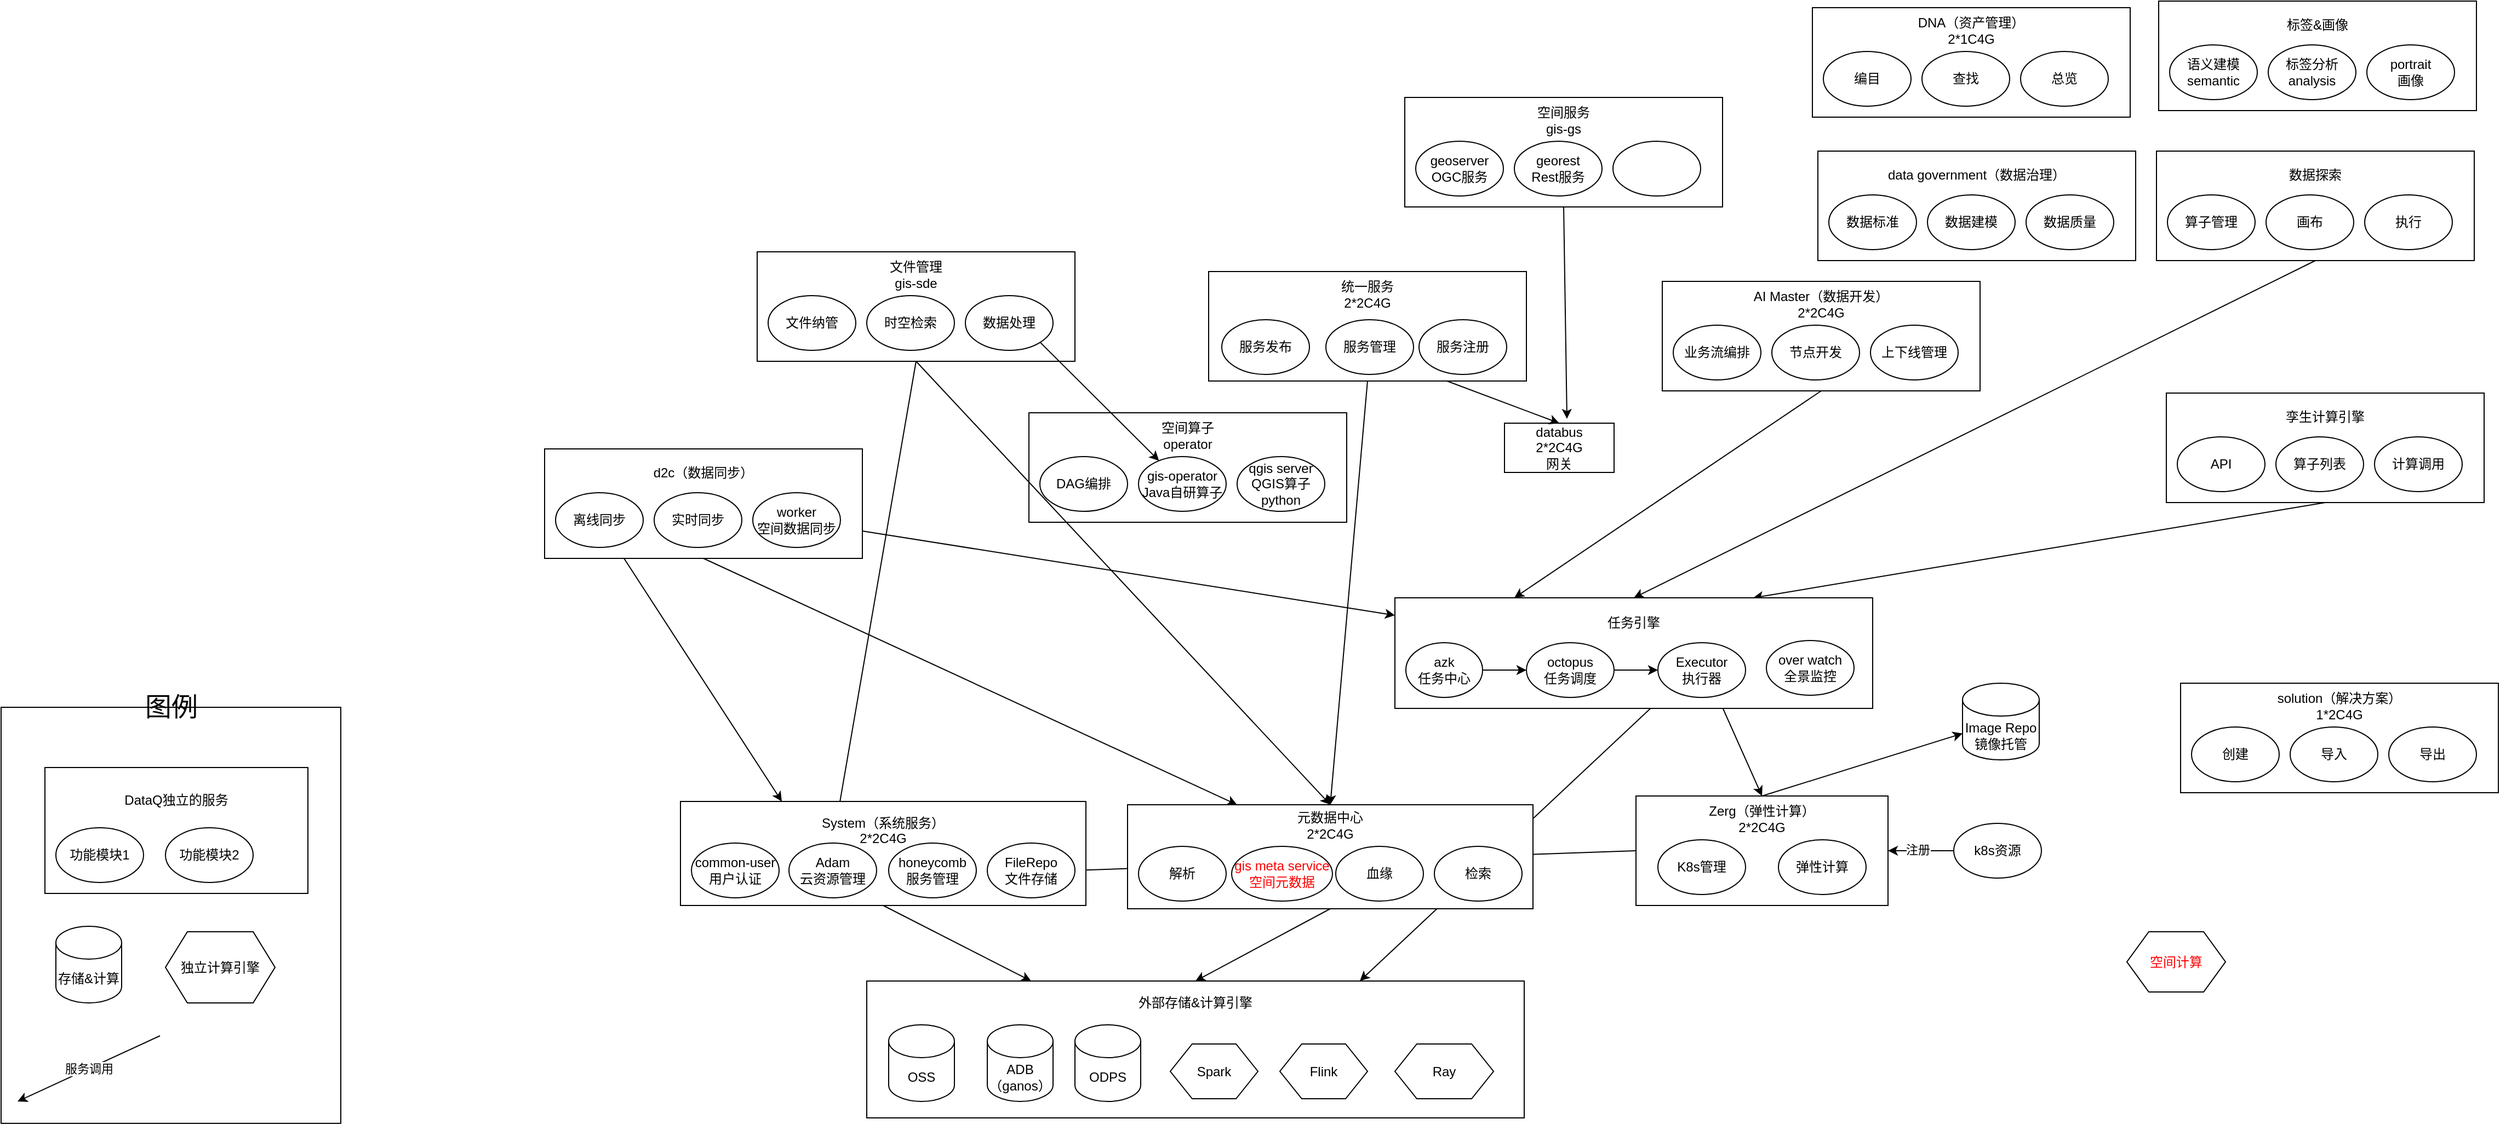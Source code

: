 <mxfile version="22.1.12" type="github" pages="2">
  <diagram name="第 1 页" id="tA_Z20mRWg17EDwagnfU">
    <mxGraphModel dx="1719" dy="641" grid="1" gridSize="10" guides="1" tooltips="1" connect="1" arrows="1" fold="1" page="1" pageScale="1" pageWidth="827" pageHeight="1169" math="0" shadow="0">
      <root>
        <mxCell id="0" />
        <mxCell id="1" parent="0" />
        <mxCell id="X13uOmEC8QsRQCHUjtYH-1" value="" style="group" vertex="1" connectable="0" parent="1">
          <mxGeometry x="298" y="396" width="290" height="100" as="geometry" />
        </mxCell>
        <mxCell id="X13uOmEC8QsRQCHUjtYH-2" value="空间算子&lt;br&gt;operator&lt;br&gt;&lt;br&gt;&lt;br&gt;&lt;br&gt;&lt;br&gt;" style="rounded=0;whiteSpace=wrap;html=1;shadow=0;" vertex="1" parent="X13uOmEC8QsRQCHUjtYH-1">
          <mxGeometry width="290" height="100" as="geometry" />
        </mxCell>
        <mxCell id="X13uOmEC8QsRQCHUjtYH-3" value="DAG编排" style="ellipse;whiteSpace=wrap;html=1;" vertex="1" parent="X13uOmEC8QsRQCHUjtYH-1">
          <mxGeometry x="10" y="40" width="80" height="50" as="geometry" />
        </mxCell>
        <mxCell id="X13uOmEC8QsRQCHUjtYH-4" value="gis-operator&lt;br&gt;Java自研算子" style="ellipse;whiteSpace=wrap;html=1;" vertex="1" parent="X13uOmEC8QsRQCHUjtYH-1">
          <mxGeometry x="100" y="40" width="80" height="50" as="geometry" />
        </mxCell>
        <mxCell id="X13uOmEC8QsRQCHUjtYH-5" value="qgis server&lt;br&gt;QGIS算子&lt;br&gt;python" style="ellipse;whiteSpace=wrap;html=1;" vertex="1" parent="X13uOmEC8QsRQCHUjtYH-1">
          <mxGeometry x="190" y="40" width="80" height="50" as="geometry" />
        </mxCell>
        <mxCell id="X13uOmEC8QsRQCHUjtYH-6" value="" style="endArrow=classic;html=1;exitX=0;exitY=0.5;exitDx=0;exitDy=0;entryX=1;entryY=0.5;entryDx=0;entryDy=0;" edge="1" parent="1" source="X13uOmEC8QsRQCHUjtYH-95" target="X13uOmEC8QsRQCHUjtYH-111">
          <mxGeometry width="50" height="50" relative="1" as="geometry">
            <mxPoint x="1064" y="708" as="sourcePoint" />
            <mxPoint x="1020" y="776" as="targetPoint" />
          </mxGeometry>
        </mxCell>
        <mxCell id="X13uOmEC8QsRQCHUjtYH-7" value="外部存储&amp;amp;计算引擎&lt;br&gt;&lt;br&gt;&lt;br&gt;&lt;br&gt;&lt;br&gt;&lt;br&gt;&lt;br&gt;" style="rounded=0;whiteSpace=wrap;html=1;shadow=0;" vertex="1" parent="1">
          <mxGeometry x="150" y="915" width="600" height="125" as="geometry" />
        </mxCell>
        <mxCell id="X13uOmEC8QsRQCHUjtYH-8" value="Spark" style="shape=hexagon;perimeter=hexagonPerimeter2;whiteSpace=wrap;html=1;fixedSize=1;" vertex="1" parent="1">
          <mxGeometry x="427" y="972.5" width="80" height="50" as="geometry" />
        </mxCell>
        <mxCell id="X13uOmEC8QsRQCHUjtYH-9" value="Flink" style="shape=hexagon;perimeter=hexagonPerimeter2;whiteSpace=wrap;html=1;fixedSize=1;" vertex="1" parent="1">
          <mxGeometry x="527" y="972.5" width="80" height="50" as="geometry" />
        </mxCell>
        <mxCell id="X13uOmEC8QsRQCHUjtYH-10" value="Ray" style="shape=hexagon;perimeter=hexagonPerimeter2;whiteSpace=wrap;html=1;fixedSize=1;" vertex="1" parent="1">
          <mxGeometry x="632" y="972.5" width="90" height="50" as="geometry" />
        </mxCell>
        <mxCell id="X13uOmEC8QsRQCHUjtYH-11" value="&lt;font color=&quot;#ff0000&quot;&gt;空间计算&lt;/font&gt;" style="shape=hexagon;perimeter=hexagonPerimeter2;whiteSpace=wrap;html=1;fixedSize=1;color=0xff0000;" vertex="1" parent="1">
          <mxGeometry x="1300" y="870" width="90" height="55" as="geometry" />
        </mxCell>
        <mxCell id="X13uOmEC8QsRQCHUjtYH-12" value="" style="endArrow=classic;html=1;exitX=0.5;exitY=1;exitDx=0;exitDy=0;entryX=0.25;entryY=0;entryDx=0;entryDy=0;" edge="1" parent="1" source="X13uOmEC8QsRQCHUjtYH-108" target="X13uOmEC8QsRQCHUjtYH-7">
          <mxGeometry width="50" height="50" relative="1" as="geometry">
            <mxPoint x="-80" y="790" as="sourcePoint" />
            <mxPoint x="130" y="830" as="targetPoint" />
          </mxGeometry>
        </mxCell>
        <mxCell id="X13uOmEC8QsRQCHUjtYH-13" value="" style="endArrow=classic;html=1;exitX=0;exitY=1;exitDx=0;exitDy=0;entryX=0.75;entryY=0;entryDx=0;entryDy=0;" edge="1" parent="1" source="X13uOmEC8QsRQCHUjtYH-115" target="X13uOmEC8QsRQCHUjtYH-7">
          <mxGeometry width="50" height="50" relative="1" as="geometry">
            <mxPoint x="300" y="723" as="sourcePoint" />
            <mxPoint x="478.24" y="885" as="targetPoint" />
          </mxGeometry>
        </mxCell>
        <mxCell id="X13uOmEC8QsRQCHUjtYH-14" value="" style="endArrow=classic;html=1;exitX=0.5;exitY=1;exitDx=0;exitDy=0;entryX=0.5;entryY=0;entryDx=0;entryDy=0;" edge="1" parent="1" source="X13uOmEC8QsRQCHUjtYH-28" target="X13uOmEC8QsRQCHUjtYH-7">
          <mxGeometry width="50" height="50" relative="1" as="geometry">
            <mxPoint x="971.716" y="792.678" as="sourcePoint" />
            <mxPoint x="370" y="925" as="targetPoint" />
          </mxGeometry>
        </mxCell>
        <mxCell id="X13uOmEC8QsRQCHUjtYH-15" value="" style="group" vertex="1" connectable="0" parent="1">
          <mxGeometry x="50" y="249" width="290" height="100" as="geometry" />
        </mxCell>
        <mxCell id="X13uOmEC8QsRQCHUjtYH-16" value="文件管理&lt;br&gt;gis-sde&lt;br&gt;&lt;br&gt;&lt;br&gt;&lt;br&gt;&lt;br&gt;" style="rounded=0;whiteSpace=wrap;html=1;shadow=0;" vertex="1" parent="X13uOmEC8QsRQCHUjtYH-15">
          <mxGeometry width="290" height="100" as="geometry" />
        </mxCell>
        <mxCell id="X13uOmEC8QsRQCHUjtYH-17" value="文件纳管" style="ellipse;whiteSpace=wrap;html=1;" vertex="1" parent="X13uOmEC8QsRQCHUjtYH-15">
          <mxGeometry x="10" y="40" width="80" height="50" as="geometry" />
        </mxCell>
        <mxCell id="X13uOmEC8QsRQCHUjtYH-18" value="时空检索" style="ellipse;whiteSpace=wrap;html=1;" vertex="1" parent="X13uOmEC8QsRQCHUjtYH-15">
          <mxGeometry x="100" y="40" width="80" height="50" as="geometry" />
        </mxCell>
        <mxCell id="X13uOmEC8QsRQCHUjtYH-19" value="数据处理" style="ellipse;whiteSpace=wrap;html=1;" vertex="1" parent="X13uOmEC8QsRQCHUjtYH-15">
          <mxGeometry x="190" y="40" width="80" height="50" as="geometry" />
        </mxCell>
        <mxCell id="X13uOmEC8QsRQCHUjtYH-20" value="" style="endArrow=classic;html=1;exitX=0.5;exitY=1;exitDx=0;exitDy=0;entryX=0.5;entryY=0;entryDx=0;entryDy=0;" edge="1" parent="1" source="X13uOmEC8QsRQCHUjtYH-16" target="X13uOmEC8QsRQCHUjtYH-28">
          <mxGeometry width="50" height="50" relative="1" as="geometry">
            <mxPoint x="300" y="505" as="sourcePoint" />
            <mxPoint x="470" y="645" as="targetPoint" />
          </mxGeometry>
        </mxCell>
        <mxCell id="X13uOmEC8QsRQCHUjtYH-21" value="" style="endArrow=classic;html=1;exitX=0.5;exitY=1;exitDx=0;exitDy=0;entryX=0.5;entryY=0;entryDx=0;entryDy=0;" edge="1" parent="1" source="X13uOmEC8QsRQCHUjtYH-16" target="X13uOmEC8QsRQCHUjtYH-112">
          <mxGeometry width="50" height="50" relative="1" as="geometry">
            <mxPoint x="215" y="507.5" as="sourcePoint" />
            <mxPoint x="60" y="704" as="targetPoint" />
          </mxGeometry>
        </mxCell>
        <mxCell id="X13uOmEC8QsRQCHUjtYH-22" value="" style="group" vertex="1" connectable="0" parent="1">
          <mxGeometry x="641" y="108" width="290" height="100" as="geometry" />
        </mxCell>
        <mxCell id="X13uOmEC8QsRQCHUjtYH-23" value="空间服务&lt;br&gt;gis-gs&lt;br&gt;&lt;br&gt;&lt;br&gt;&lt;br&gt;&lt;br&gt;" style="rounded=0;whiteSpace=wrap;html=1;shadow=0;" vertex="1" parent="X13uOmEC8QsRQCHUjtYH-22">
          <mxGeometry width="290" height="100" as="geometry" />
        </mxCell>
        <mxCell id="X13uOmEC8QsRQCHUjtYH-24" value="geoserver&lt;br&gt;OGC服务" style="ellipse;whiteSpace=wrap;html=1;" vertex="1" parent="X13uOmEC8QsRQCHUjtYH-22">
          <mxGeometry x="10" y="40" width="80" height="50" as="geometry" />
        </mxCell>
        <mxCell id="X13uOmEC8QsRQCHUjtYH-25" value="georest&lt;br&gt;Rest服务" style="ellipse;whiteSpace=wrap;html=1;" vertex="1" parent="X13uOmEC8QsRQCHUjtYH-22">
          <mxGeometry x="100" y="40" width="80" height="50" as="geometry" />
        </mxCell>
        <mxCell id="X13uOmEC8QsRQCHUjtYH-26" value="" style="ellipse;whiteSpace=wrap;html=1;" vertex="1" parent="X13uOmEC8QsRQCHUjtYH-22">
          <mxGeometry x="190" y="40" width="80" height="50" as="geometry" />
        </mxCell>
        <mxCell id="X13uOmEC8QsRQCHUjtYH-27" value="" style="group" vertex="1" connectable="0" parent="1">
          <mxGeometry x="388" y="754" width="370" height="95" as="geometry" />
        </mxCell>
        <mxCell id="X13uOmEC8QsRQCHUjtYH-28" value="元数据中心&lt;br&gt;2*2C4G&lt;br&gt;&lt;br&gt;&lt;br&gt;&lt;br&gt;&lt;br&gt;" style="rounded=0;whiteSpace=wrap;html=1;shadow=0;" vertex="1" parent="X13uOmEC8QsRQCHUjtYH-27">
          <mxGeometry width="370" height="95" as="geometry" />
        </mxCell>
        <mxCell id="X13uOmEC8QsRQCHUjtYH-29" value="解析" style="ellipse;whiteSpace=wrap;html=1;" vertex="1" parent="X13uOmEC8QsRQCHUjtYH-27">
          <mxGeometry x="10" y="38" width="80" height="50" as="geometry" />
        </mxCell>
        <mxCell id="X13uOmEC8QsRQCHUjtYH-30" value="血缘" style="ellipse;whiteSpace=wrap;html=1;" vertex="1" parent="X13uOmEC8QsRQCHUjtYH-27">
          <mxGeometry x="190" y="38" width="80" height="50" as="geometry" />
        </mxCell>
        <mxCell id="X13uOmEC8QsRQCHUjtYH-31" value="检索" style="ellipse;whiteSpace=wrap;html=1;" vertex="1" parent="X13uOmEC8QsRQCHUjtYH-27">
          <mxGeometry x="280" y="38" width="80" height="50" as="geometry" />
        </mxCell>
        <mxCell id="X13uOmEC8QsRQCHUjtYH-32" value="&lt;font color=&quot;#ff0000&quot;&gt;gis meta service&lt;br&gt;空间元数据&lt;/font&gt;" style="ellipse;whiteSpace=wrap;html=1;" vertex="1" parent="X13uOmEC8QsRQCHUjtYH-27">
          <mxGeometry x="95" y="38" width="92" height="50" as="geometry" />
        </mxCell>
        <mxCell id="X13uOmEC8QsRQCHUjtYH-33" value="" style="endArrow=classic;html=1;exitX=1;exitY=1;exitDx=0;exitDy=0;" edge="1" parent="1" source="X13uOmEC8QsRQCHUjtYH-19" target="X13uOmEC8QsRQCHUjtYH-4">
          <mxGeometry width="50" height="50" relative="1" as="geometry">
            <mxPoint x="235" y="470" as="sourcePoint" />
            <mxPoint x="505" y="680" as="targetPoint" />
          </mxGeometry>
        </mxCell>
        <mxCell id="X13uOmEC8QsRQCHUjtYH-34" value="" style="endArrow=classic;html=1;exitX=0.5;exitY=1;exitDx=0;exitDy=0;entryX=0.57;entryY=-0.089;entryDx=0;entryDy=0;entryPerimeter=0;" edge="1" parent="1" source="X13uOmEC8QsRQCHUjtYH-23" target="X13uOmEC8QsRQCHUjtYH-105">
          <mxGeometry width="50" height="50" relative="1" as="geometry">
            <mxPoint x="899.904" y="453.998" as="sourcePoint" />
            <mxPoint x="783" y="411" as="targetPoint" />
          </mxGeometry>
        </mxCell>
        <mxCell id="X13uOmEC8QsRQCHUjtYH-35" value="" style="group" vertex="1" connectable="0" parent="1">
          <mxGeometry x="1336" y="378" width="290" height="100" as="geometry" />
        </mxCell>
        <mxCell id="X13uOmEC8QsRQCHUjtYH-36" value="孪生计算引擎&lt;br&gt;&lt;br&gt;&lt;br&gt;&lt;br&gt;&lt;br&gt;" style="rounded=0;whiteSpace=wrap;html=1;shadow=0;" vertex="1" parent="X13uOmEC8QsRQCHUjtYH-35">
          <mxGeometry width="290" height="100" as="geometry" />
        </mxCell>
        <mxCell id="X13uOmEC8QsRQCHUjtYH-37" value="API" style="ellipse;whiteSpace=wrap;html=1;" vertex="1" parent="X13uOmEC8QsRQCHUjtYH-35">
          <mxGeometry x="10" y="40" width="80" height="50" as="geometry" />
        </mxCell>
        <mxCell id="X13uOmEC8QsRQCHUjtYH-38" value="算子列表" style="ellipse;whiteSpace=wrap;html=1;" vertex="1" parent="X13uOmEC8QsRQCHUjtYH-35">
          <mxGeometry x="100" y="40" width="80" height="50" as="geometry" />
        </mxCell>
        <mxCell id="X13uOmEC8QsRQCHUjtYH-39" value="计算调用" style="ellipse;whiteSpace=wrap;html=1;" vertex="1" parent="X13uOmEC8QsRQCHUjtYH-35">
          <mxGeometry x="190" y="40" width="80" height="50" as="geometry" />
        </mxCell>
        <mxCell id="X13uOmEC8QsRQCHUjtYH-40" value="" style="endArrow=classic;html=1;exitX=0.5;exitY=1;exitDx=0;exitDy=0;entryX=0.75;entryY=0;entryDx=0;entryDy=0;" edge="1" parent="1" source="X13uOmEC8QsRQCHUjtYH-36" target="X13uOmEC8QsRQCHUjtYH-114">
          <mxGeometry width="50" height="50" relative="1" as="geometry">
            <mxPoint x="960" y="712.5" as="sourcePoint" />
            <mxPoint x="762.4" y="934.967" as="targetPoint" />
          </mxGeometry>
        </mxCell>
        <mxCell id="X13uOmEC8QsRQCHUjtYH-41" value="" style="endArrow=classic;html=1;exitX=0.5;exitY=1;exitDx=0;exitDy=0;entryX=0.5;entryY=0;entryDx=0;entryDy=0;" edge="1" parent="1" source="X13uOmEC8QsRQCHUjtYH-122" target="X13uOmEC8QsRQCHUjtYH-28">
          <mxGeometry width="50" height="50" relative="1" as="geometry">
            <mxPoint x="960" y="712.5" as="sourcePoint" />
            <mxPoint x="762.4" y="934.967" as="targetPoint" />
          </mxGeometry>
        </mxCell>
        <mxCell id="X13uOmEC8QsRQCHUjtYH-42" value="" style="group" vertex="1" connectable="0" parent="1">
          <mxGeometry x="1327" y="157" width="290" height="100" as="geometry" />
        </mxCell>
        <mxCell id="X13uOmEC8QsRQCHUjtYH-43" value="数据探索&lt;br&gt;&lt;br&gt;&lt;br&gt;&lt;br&gt;&lt;br&gt;" style="rounded=0;whiteSpace=wrap;html=1;shadow=0;" vertex="1" parent="X13uOmEC8QsRQCHUjtYH-42">
          <mxGeometry width="290" height="100" as="geometry" />
        </mxCell>
        <mxCell id="X13uOmEC8QsRQCHUjtYH-44" value="算子管理" style="ellipse;whiteSpace=wrap;html=1;" vertex="1" parent="X13uOmEC8QsRQCHUjtYH-42">
          <mxGeometry x="10" y="40" width="80" height="50" as="geometry" />
        </mxCell>
        <mxCell id="X13uOmEC8QsRQCHUjtYH-45" value="画布" style="ellipse;whiteSpace=wrap;html=1;" vertex="1" parent="X13uOmEC8QsRQCHUjtYH-42">
          <mxGeometry x="100" y="40" width="80" height="50" as="geometry" />
        </mxCell>
        <mxCell id="X13uOmEC8QsRQCHUjtYH-46" value="执行" style="ellipse;whiteSpace=wrap;html=1;" vertex="1" parent="X13uOmEC8QsRQCHUjtYH-42">
          <mxGeometry x="190" y="40" width="80" height="50" as="geometry" />
        </mxCell>
        <mxCell id="X13uOmEC8QsRQCHUjtYH-47" value="" style="endArrow=classic;html=1;entryX=0.5;entryY=0;entryDx=0;entryDy=0;exitX=0.5;exitY=1;exitDx=0;exitDy=0;" edge="1" parent="1" source="X13uOmEC8QsRQCHUjtYH-43" target="X13uOmEC8QsRQCHUjtYH-114">
          <mxGeometry width="50" height="50" relative="1" as="geometry">
            <mxPoint x="665" y="350" as="sourcePoint" />
            <mxPoint x="870.098" y="522.01" as="targetPoint" />
          </mxGeometry>
        </mxCell>
        <mxCell id="X13uOmEC8QsRQCHUjtYH-48" value="" style="group" vertex="1" connectable="0" parent="1">
          <mxGeometry x="-144" y="429" width="290" height="100" as="geometry" />
        </mxCell>
        <mxCell id="X13uOmEC8QsRQCHUjtYH-49" value="d2c（数据同步）&lt;br&gt;&lt;br&gt;&lt;br&gt;&lt;br&gt;&lt;br&gt;" style="rounded=0;whiteSpace=wrap;html=1;shadow=0;" vertex="1" parent="X13uOmEC8QsRQCHUjtYH-48">
          <mxGeometry width="290" height="100" as="geometry" />
        </mxCell>
        <mxCell id="X13uOmEC8QsRQCHUjtYH-50" value="离线同步" style="ellipse;whiteSpace=wrap;html=1;" vertex="1" parent="X13uOmEC8QsRQCHUjtYH-48">
          <mxGeometry x="10" y="40" width="80" height="50" as="geometry" />
        </mxCell>
        <mxCell id="X13uOmEC8QsRQCHUjtYH-51" value="实时同步" style="ellipse;whiteSpace=wrap;html=1;" vertex="1" parent="X13uOmEC8QsRQCHUjtYH-48">
          <mxGeometry x="100" y="40" width="80" height="50" as="geometry" />
        </mxCell>
        <mxCell id="X13uOmEC8QsRQCHUjtYH-52" value="worker&lt;br&gt;空间数据同步" style="ellipse;whiteSpace=wrap;html=1;" vertex="1" parent="X13uOmEC8QsRQCHUjtYH-48">
          <mxGeometry x="190" y="40" width="80" height="50" as="geometry" />
        </mxCell>
        <mxCell id="X13uOmEC8QsRQCHUjtYH-53" value="" style="endArrow=classic;html=1;exitX=0.5;exitY=1;exitDx=0;exitDy=0;entryX=0.27;entryY=0;entryDx=0;entryDy=0;entryPerimeter=0;" edge="1" parent="1" source="X13uOmEC8QsRQCHUjtYH-49" target="X13uOmEC8QsRQCHUjtYH-28">
          <mxGeometry width="50" height="50" relative="1" as="geometry">
            <mxPoint x="235" y="470" as="sourcePoint" />
            <mxPoint x="505" y="680" as="targetPoint" />
          </mxGeometry>
        </mxCell>
        <mxCell id="X13uOmEC8QsRQCHUjtYH-54" value="" style="endArrow=classic;html=1;exitX=1;exitY=0.75;exitDx=0;exitDy=0;" edge="1" parent="1" source="X13uOmEC8QsRQCHUjtYH-49" target="X13uOmEC8QsRQCHUjtYH-114">
          <mxGeometry width="50" height="50" relative="1" as="geometry">
            <mxPoint x="235" y="470" as="sourcePoint" />
            <mxPoint x="505" y="680" as="targetPoint" />
          </mxGeometry>
        </mxCell>
        <mxCell id="X13uOmEC8QsRQCHUjtYH-55" value="" style="endArrow=classic;html=1;exitX=0.25;exitY=1;exitDx=0;exitDy=0;entryX=0.25;entryY=0;entryDx=0;entryDy=0;" edge="1" parent="1" source="X13uOmEC8QsRQCHUjtYH-49" target="X13uOmEC8QsRQCHUjtYH-108">
          <mxGeometry width="50" height="50" relative="1" as="geometry">
            <mxPoint x="-5" y="595" as="sourcePoint" />
            <mxPoint x="-35" y="704" as="targetPoint" />
          </mxGeometry>
        </mxCell>
        <mxCell id="X13uOmEC8QsRQCHUjtYH-56" value="ADB（ganos）" style="shape=cylinder3;whiteSpace=wrap;html=1;boundedLbl=1;backgroundOutline=1;size=15;" vertex="1" parent="1">
          <mxGeometry x="260" y="955" width="60" height="70" as="geometry" />
        </mxCell>
        <mxCell id="X13uOmEC8QsRQCHUjtYH-57" value="ODPS" style="shape=cylinder3;whiteSpace=wrap;html=1;boundedLbl=1;backgroundOutline=1;size=15;" vertex="1" parent="1">
          <mxGeometry x="340" y="955" width="60" height="70" as="geometry" />
        </mxCell>
        <mxCell id="X13uOmEC8QsRQCHUjtYH-58" value="OSS" style="shape=cylinder3;whiteSpace=wrap;html=1;boundedLbl=1;backgroundOutline=1;size=15;" vertex="1" parent="1">
          <mxGeometry x="170" y="955" width="60" height="70" as="geometry" />
        </mxCell>
        <mxCell id="X13uOmEC8QsRQCHUjtYH-59" value="" style="endArrow=classic;html=1;exitX=0.675;exitY=0.96;exitDx=0;exitDy=0;entryX=0.5;entryY=0;entryDx=0;entryDy=0;exitPerimeter=0;" edge="1" parent="1" source="X13uOmEC8QsRQCHUjtYH-115" target="X13uOmEC8QsRQCHUjtYH-95">
          <mxGeometry width="50" height="50" relative="1" as="geometry">
            <mxPoint x="988.284" y="712.678" as="sourcePoint" />
            <mxPoint x="1132" y="750" as="targetPoint" />
          </mxGeometry>
        </mxCell>
        <mxCell id="X13uOmEC8QsRQCHUjtYH-60" value="" style="endArrow=classic;html=1;exitX=0.5;exitY=0;exitDx=0;exitDy=0;" edge="1" parent="1" source="X13uOmEC8QsRQCHUjtYH-95" target="X13uOmEC8QsRQCHUjtYH-61">
          <mxGeometry width="50" height="50" relative="1" as="geometry">
            <mxPoint x="974" y="718" as="sourcePoint" />
            <mxPoint x="1055" y="880" as="targetPoint" />
          </mxGeometry>
        </mxCell>
        <mxCell id="X13uOmEC8QsRQCHUjtYH-61" value="Image Repo&lt;br&gt;镜像托管" style="shape=cylinder3;whiteSpace=wrap;html=1;boundedLbl=1;backgroundOutline=1;size=15;" vertex="1" parent="1">
          <mxGeometry x="1150" y="643" width="70" height="70" as="geometry" />
        </mxCell>
        <mxCell id="X13uOmEC8QsRQCHUjtYH-62" value="" style="group" vertex="1" connectable="0" parent="1">
          <mxGeometry x="876" y="276" width="290" height="100" as="geometry" />
        </mxCell>
        <mxCell id="X13uOmEC8QsRQCHUjtYH-63" value="AI Master（数据开发）&lt;br&gt;2*2C4G&lt;br&gt;&lt;br&gt;&lt;br&gt;&lt;br&gt;&lt;br&gt;" style="rounded=0;whiteSpace=wrap;html=1;shadow=0;" vertex="1" parent="X13uOmEC8QsRQCHUjtYH-62">
          <mxGeometry width="290" height="100" as="geometry" />
        </mxCell>
        <mxCell id="X13uOmEC8QsRQCHUjtYH-64" value="业务流编排" style="ellipse;whiteSpace=wrap;html=1;" vertex="1" parent="X13uOmEC8QsRQCHUjtYH-62">
          <mxGeometry x="10" y="40" width="80" height="50" as="geometry" />
        </mxCell>
        <mxCell id="X13uOmEC8QsRQCHUjtYH-65" value="节点开发" style="ellipse;whiteSpace=wrap;html=1;" vertex="1" parent="X13uOmEC8QsRQCHUjtYH-62">
          <mxGeometry x="100" y="40" width="80" height="50" as="geometry" />
        </mxCell>
        <mxCell id="X13uOmEC8QsRQCHUjtYH-66" value="上下线管理" style="ellipse;whiteSpace=wrap;html=1;" vertex="1" parent="X13uOmEC8QsRQCHUjtYH-62">
          <mxGeometry x="190" y="40" width="80" height="50" as="geometry" />
        </mxCell>
        <mxCell id="X13uOmEC8QsRQCHUjtYH-67" value="" style="endArrow=classic;html=1;exitX=0.5;exitY=1;exitDx=0;exitDy=0;entryX=0.25;entryY=0;entryDx=0;entryDy=0;" edge="1" parent="1" source="X13uOmEC8QsRQCHUjtYH-63" target="X13uOmEC8QsRQCHUjtYH-114">
          <mxGeometry width="50" height="50" relative="1" as="geometry">
            <mxPoint x="775" y="360" as="sourcePoint" />
            <mxPoint x="815" y="630" as="targetPoint" />
          </mxGeometry>
        </mxCell>
        <mxCell id="X13uOmEC8QsRQCHUjtYH-68" value="" style="group" vertex="1" connectable="0" parent="1">
          <mxGeometry x="1018" y="157" width="290" height="100" as="geometry" />
        </mxCell>
        <mxCell id="X13uOmEC8QsRQCHUjtYH-69" value="data government（数据治理）&lt;br&gt;&lt;br&gt;&lt;br&gt;&lt;br&gt;&lt;br&gt;" style="rounded=0;whiteSpace=wrap;html=1;shadow=0;" vertex="1" parent="X13uOmEC8QsRQCHUjtYH-68">
          <mxGeometry width="290" height="100" as="geometry" />
        </mxCell>
        <mxCell id="X13uOmEC8QsRQCHUjtYH-70" value="数据标准" style="ellipse;whiteSpace=wrap;html=1;" vertex="1" parent="X13uOmEC8QsRQCHUjtYH-68">
          <mxGeometry x="10" y="40" width="80" height="50" as="geometry" />
        </mxCell>
        <mxCell id="X13uOmEC8QsRQCHUjtYH-71" value="数据建模" style="ellipse;whiteSpace=wrap;html=1;" vertex="1" parent="X13uOmEC8QsRQCHUjtYH-68">
          <mxGeometry x="100" y="40" width="80" height="50" as="geometry" />
        </mxCell>
        <mxCell id="X13uOmEC8QsRQCHUjtYH-72" value="数据质量" style="ellipse;whiteSpace=wrap;html=1;" vertex="1" parent="X13uOmEC8QsRQCHUjtYH-68">
          <mxGeometry x="190" y="40" width="80" height="50" as="geometry" />
        </mxCell>
        <mxCell id="X13uOmEC8QsRQCHUjtYH-73" value="" style="group" vertex="1" connectable="0" parent="1">
          <mxGeometry x="1013" y="26" width="290" height="100" as="geometry" />
        </mxCell>
        <mxCell id="X13uOmEC8QsRQCHUjtYH-74" value="DNA（资产管理）&lt;br&gt;2*1C4G&lt;br&gt;&lt;br&gt;&lt;br&gt;&lt;br&gt;&lt;br&gt;" style="rounded=0;whiteSpace=wrap;html=1;shadow=0;" vertex="1" parent="X13uOmEC8QsRQCHUjtYH-73">
          <mxGeometry width="290" height="100" as="geometry" />
        </mxCell>
        <mxCell id="X13uOmEC8QsRQCHUjtYH-75" value="编目" style="ellipse;whiteSpace=wrap;html=1;" vertex="1" parent="X13uOmEC8QsRQCHUjtYH-73">
          <mxGeometry x="10" y="40" width="80" height="50" as="geometry" />
        </mxCell>
        <mxCell id="X13uOmEC8QsRQCHUjtYH-76" value="查找" style="ellipse;whiteSpace=wrap;html=1;" vertex="1" parent="X13uOmEC8QsRQCHUjtYH-73">
          <mxGeometry x="100" y="40" width="80" height="50" as="geometry" />
        </mxCell>
        <mxCell id="X13uOmEC8QsRQCHUjtYH-77" value="总览" style="ellipse;whiteSpace=wrap;html=1;" vertex="1" parent="X13uOmEC8QsRQCHUjtYH-73">
          <mxGeometry x="190" y="40" width="80" height="50" as="geometry" />
        </mxCell>
        <mxCell id="X13uOmEC8QsRQCHUjtYH-78" value="" style="group" vertex="1" connectable="0" parent="1">
          <mxGeometry x="1349" y="643" width="290" height="100" as="geometry" />
        </mxCell>
        <mxCell id="X13uOmEC8QsRQCHUjtYH-79" value="solution（解决方案）&lt;br&gt;1*2C4G&lt;br&gt;&lt;br&gt;&lt;br&gt;&lt;br&gt;&lt;br&gt;" style="rounded=0;whiteSpace=wrap;html=1;shadow=0;" vertex="1" parent="X13uOmEC8QsRQCHUjtYH-78">
          <mxGeometry width="290" height="100" as="geometry" />
        </mxCell>
        <mxCell id="X13uOmEC8QsRQCHUjtYH-80" value="创建" style="ellipse;whiteSpace=wrap;html=1;" vertex="1" parent="X13uOmEC8QsRQCHUjtYH-78">
          <mxGeometry x="10" y="40" width="80" height="50" as="geometry" />
        </mxCell>
        <mxCell id="X13uOmEC8QsRQCHUjtYH-81" value="导入" style="ellipse;whiteSpace=wrap;html=1;" vertex="1" parent="X13uOmEC8QsRQCHUjtYH-78">
          <mxGeometry x="100" y="40" width="80" height="50" as="geometry" />
        </mxCell>
        <mxCell id="X13uOmEC8QsRQCHUjtYH-82" value="导出" style="ellipse;whiteSpace=wrap;html=1;" vertex="1" parent="X13uOmEC8QsRQCHUjtYH-78">
          <mxGeometry x="190" y="40" width="80" height="50" as="geometry" />
        </mxCell>
        <mxCell id="X13uOmEC8QsRQCHUjtYH-83" value="" style="group" vertex="1" connectable="0" parent="1">
          <mxGeometry x="-640" y="640" width="310" height="405" as="geometry" />
        </mxCell>
        <mxCell id="X13uOmEC8QsRQCHUjtYH-84" value="" style="rounded=0;whiteSpace=wrap;html=1;shadow=0;" vertex="1" parent="X13uOmEC8QsRQCHUjtYH-83">
          <mxGeometry y="25" width="310" height="380" as="geometry" />
        </mxCell>
        <mxCell id="X13uOmEC8QsRQCHUjtYH-85" value="DataQ独立的服务&lt;br&gt;&lt;br&gt;&lt;br&gt;&lt;br&gt;&lt;br&gt;" style="rounded=0;whiteSpace=wrap;html=1;shadow=0;" vertex="1" parent="X13uOmEC8QsRQCHUjtYH-83">
          <mxGeometry x="40" y="80" width="240" height="115" as="geometry" />
        </mxCell>
        <mxCell id="X13uOmEC8QsRQCHUjtYH-86" value="&lt;h1&gt;&lt;font style=&quot;font-size: 24px ; font-weight: normal&quot;&gt;图例&lt;/font&gt;&lt;/h1&gt;" style="text;html=1;align=center;verticalAlign=middle;resizable=0;points=[];autosize=1;strokeColor=none;" vertex="1" parent="X13uOmEC8QsRQCHUjtYH-83">
          <mxGeometry x="125" width="60" height="50" as="geometry" />
        </mxCell>
        <mxCell id="X13uOmEC8QsRQCHUjtYH-87" value="功能模块1" style="ellipse;whiteSpace=wrap;html=1;shadow=0;" vertex="1" parent="X13uOmEC8QsRQCHUjtYH-83">
          <mxGeometry x="50" y="135" width="80" height="50" as="geometry" />
        </mxCell>
        <mxCell id="X13uOmEC8QsRQCHUjtYH-88" value="功能模块2" style="ellipse;whiteSpace=wrap;html=1;shadow=0;" vertex="1" parent="X13uOmEC8QsRQCHUjtYH-83">
          <mxGeometry x="150" y="135" width="80" height="50" as="geometry" />
        </mxCell>
        <mxCell id="X13uOmEC8QsRQCHUjtYH-89" value="存储&amp;amp;计算" style="shape=cylinder3;whiteSpace=wrap;html=1;boundedLbl=1;backgroundOutline=1;size=15;" vertex="1" parent="X13uOmEC8QsRQCHUjtYH-83">
          <mxGeometry x="50" y="225" width="60" height="70" as="geometry" />
        </mxCell>
        <mxCell id="X13uOmEC8QsRQCHUjtYH-90" value="独立计算引擎" style="shape=hexagon;perimeter=hexagonPerimeter2;whiteSpace=wrap;html=1;fixedSize=1;" vertex="1" parent="X13uOmEC8QsRQCHUjtYH-83">
          <mxGeometry x="150" y="230" width="100" height="65" as="geometry" />
        </mxCell>
        <mxCell id="X13uOmEC8QsRQCHUjtYH-91" value="" style="endArrow=classic;html=1;exitX=0.5;exitY=1;exitDx=0;exitDy=0;" edge="1" parent="X13uOmEC8QsRQCHUjtYH-83">
          <mxGeometry width="50" height="50" relative="1" as="geometry">
            <mxPoint x="145" y="325" as="sourcePoint" />
            <mxPoint x="15" y="385" as="targetPoint" />
          </mxGeometry>
        </mxCell>
        <mxCell id="X13uOmEC8QsRQCHUjtYH-92" value="服务调用" style="edgeLabel;html=1;align=center;verticalAlign=middle;resizable=0;points=[];" vertex="1" connectable="0" parent="X13uOmEC8QsRQCHUjtYH-91">
          <mxGeometry relative="1" as="geometry">
            <mxPoint as="offset" />
          </mxGeometry>
        </mxCell>
        <mxCell id="X13uOmEC8QsRQCHUjtYH-93" value="" style="group" vertex="1" connectable="0" parent="1">
          <mxGeometry x="852" y="746" width="370" height="100" as="geometry" />
        </mxCell>
        <mxCell id="X13uOmEC8QsRQCHUjtYH-94" value="k8s资源" style="ellipse;whiteSpace=wrap;html=1;shadow=0;" vertex="1" parent="X13uOmEC8QsRQCHUjtYH-93">
          <mxGeometry x="290" y="25" width="80" height="50" as="geometry" />
        </mxCell>
        <mxCell id="X13uOmEC8QsRQCHUjtYH-95" value="Zerg（弹性计算）&lt;br&gt;2*2C4G&lt;br&gt;&lt;br&gt;&lt;br&gt;&lt;br&gt;&lt;br&gt;" style="rounded=0;whiteSpace=wrap;html=1;shadow=0;" vertex="1" parent="X13uOmEC8QsRQCHUjtYH-93">
          <mxGeometry width="230" height="100" as="geometry" />
        </mxCell>
        <mxCell id="X13uOmEC8QsRQCHUjtYH-96" style="edgeStyle=orthogonalEdgeStyle;rounded=0;orthogonalLoop=1;jettySize=auto;html=1;exitX=0;exitY=0.5;exitDx=0;exitDy=0;" edge="1" parent="X13uOmEC8QsRQCHUjtYH-93" source="X13uOmEC8QsRQCHUjtYH-94" target="X13uOmEC8QsRQCHUjtYH-95">
          <mxGeometry relative="1" as="geometry" />
        </mxCell>
        <mxCell id="X13uOmEC8QsRQCHUjtYH-97" value="注册" style="edgeLabel;html=1;align=center;verticalAlign=middle;resizable=0;points=[];" vertex="1" connectable="0" parent="X13uOmEC8QsRQCHUjtYH-96">
          <mxGeometry x="0.109" y="-1" relative="1" as="geometry">
            <mxPoint as="offset" />
          </mxGeometry>
        </mxCell>
        <mxCell id="X13uOmEC8QsRQCHUjtYH-98" value="K8s管理" style="ellipse;whiteSpace=wrap;html=1;" vertex="1" parent="X13uOmEC8QsRQCHUjtYH-93">
          <mxGeometry x="20" y="40" width="80" height="50" as="geometry" />
        </mxCell>
        <mxCell id="X13uOmEC8QsRQCHUjtYH-99" value="弹性计算" style="ellipse;whiteSpace=wrap;html=1;" vertex="1" parent="X13uOmEC8QsRQCHUjtYH-93">
          <mxGeometry x="130" y="40" width="80" height="50" as="geometry" />
        </mxCell>
        <mxCell id="X13uOmEC8QsRQCHUjtYH-100" value="" style="group" vertex="1" connectable="0" parent="1">
          <mxGeometry x="1329" y="20" width="290" height="100" as="geometry" />
        </mxCell>
        <mxCell id="X13uOmEC8QsRQCHUjtYH-101" value="标签&amp;amp;画像&lt;br&gt;&lt;br&gt;&lt;br&gt;&lt;br&gt;&lt;br&gt;" style="rounded=0;whiteSpace=wrap;html=1;shadow=0;" vertex="1" parent="X13uOmEC8QsRQCHUjtYH-100">
          <mxGeometry width="290" height="100" as="geometry" />
        </mxCell>
        <mxCell id="X13uOmEC8QsRQCHUjtYH-102" value="语义建模&lt;br&gt;semantic" style="ellipse;whiteSpace=wrap;html=1;" vertex="1" parent="X13uOmEC8QsRQCHUjtYH-100">
          <mxGeometry x="10" y="40" width="80" height="50" as="geometry" />
        </mxCell>
        <mxCell id="X13uOmEC8QsRQCHUjtYH-103" value="标签分析&lt;br&gt;analysis" style="ellipse;whiteSpace=wrap;html=1;" vertex="1" parent="X13uOmEC8QsRQCHUjtYH-100">
          <mxGeometry x="100" y="40" width="80" height="50" as="geometry" />
        </mxCell>
        <mxCell id="X13uOmEC8QsRQCHUjtYH-104" value="portrait&lt;br&gt;画像" style="ellipse;whiteSpace=wrap;html=1;" vertex="1" parent="X13uOmEC8QsRQCHUjtYH-100">
          <mxGeometry x="190" y="40" width="80" height="50" as="geometry" />
        </mxCell>
        <mxCell id="X13uOmEC8QsRQCHUjtYH-105" value="databus&lt;br&gt;2*2C4G&lt;br&gt;网关" style="rounded=0;whiteSpace=wrap;html=1;shadow=0;" vertex="1" parent="1">
          <mxGeometry x="732" y="405.5" width="100" height="45" as="geometry" />
        </mxCell>
        <mxCell id="X13uOmEC8QsRQCHUjtYH-106" value="" style="endArrow=classic;html=1;exitX=0.75;exitY=1;exitDx=0;exitDy=0;entryX=0.5;entryY=0;entryDx=0;entryDy=0;" edge="1" parent="1" source="X13uOmEC8QsRQCHUjtYH-122" target="X13uOmEC8QsRQCHUjtYH-105">
          <mxGeometry width="50" height="50" relative="1" as="geometry">
            <mxPoint x="635" y="420" as="sourcePoint" />
            <mxPoint x="477" y="665" as="targetPoint" />
          </mxGeometry>
        </mxCell>
        <mxCell id="X13uOmEC8QsRQCHUjtYH-107" value="" style="group" vertex="1" connectable="0" parent="1">
          <mxGeometry x="-20" y="751" width="370" height="95" as="geometry" />
        </mxCell>
        <mxCell id="X13uOmEC8QsRQCHUjtYH-108" value="System（系统服务）&lt;br&gt;2*2C4G&lt;br&gt;&lt;br&gt;&lt;br&gt;&lt;br&gt;" style="rounded=0;whiteSpace=wrap;html=1;shadow=0;" vertex="1" parent="X13uOmEC8QsRQCHUjtYH-107">
          <mxGeometry width="370" height="95" as="geometry" />
        </mxCell>
        <mxCell id="X13uOmEC8QsRQCHUjtYH-109" value="common-user&lt;br&gt;用户认证" style="ellipse;whiteSpace=wrap;html=1;" vertex="1" parent="X13uOmEC8QsRQCHUjtYH-107">
          <mxGeometry x="10" y="38" width="80" height="50" as="geometry" />
        </mxCell>
        <mxCell id="X13uOmEC8QsRQCHUjtYH-110" value="honeycomb&lt;br&gt;服务管理" style="ellipse;whiteSpace=wrap;html=1;" vertex="1" parent="X13uOmEC8QsRQCHUjtYH-107">
          <mxGeometry x="190" y="38" width="80" height="50" as="geometry" />
        </mxCell>
        <mxCell id="X13uOmEC8QsRQCHUjtYH-111" value="FileRepo&lt;br&gt;文件存储" style="ellipse;whiteSpace=wrap;html=1;" vertex="1" parent="X13uOmEC8QsRQCHUjtYH-107">
          <mxGeometry x="280" y="38" width="80" height="50" as="geometry" />
        </mxCell>
        <mxCell id="X13uOmEC8QsRQCHUjtYH-112" value="Adam&lt;br&gt;云资源管理" style="ellipse;whiteSpace=wrap;html=1;" vertex="1" parent="X13uOmEC8QsRQCHUjtYH-107">
          <mxGeometry x="99" y="38" width="80" height="50" as="geometry" />
        </mxCell>
        <mxCell id="X13uOmEC8QsRQCHUjtYH-113" value="" style="group" vertex="1" connectable="0" parent="1">
          <mxGeometry x="632" y="565" width="436" height="101" as="geometry" />
        </mxCell>
        <mxCell id="X13uOmEC8QsRQCHUjtYH-114" value="任务引擎&lt;br&gt;&lt;br&gt;&lt;br&gt;&lt;br&gt;&lt;br&gt;" style="rounded=0;whiteSpace=wrap;html=1;shadow=0;" vertex="1" parent="X13uOmEC8QsRQCHUjtYH-113">
          <mxGeometry width="436" height="101" as="geometry" />
        </mxCell>
        <mxCell id="X13uOmEC8QsRQCHUjtYH-115" value="Executor&lt;br&gt;执行器" style="ellipse;whiteSpace=wrap;html=1;" vertex="1" parent="X13uOmEC8QsRQCHUjtYH-113">
          <mxGeometry x="240" y="41" width="80" height="50" as="geometry" />
        </mxCell>
        <mxCell id="X13uOmEC8QsRQCHUjtYH-116" value="azk&lt;br&gt;任务中心" style="ellipse;whiteSpace=wrap;html=1;" vertex="1" parent="X13uOmEC8QsRQCHUjtYH-113">
          <mxGeometry x="10" y="41" width="70" height="50" as="geometry" />
        </mxCell>
        <mxCell id="X13uOmEC8QsRQCHUjtYH-117" style="edgeStyle=orthogonalEdgeStyle;rounded=0;orthogonalLoop=1;jettySize=auto;html=1;exitX=1;exitY=0.5;exitDx=0;exitDy=0;entryX=0;entryY=0.5;entryDx=0;entryDy=0;" edge="1" parent="X13uOmEC8QsRQCHUjtYH-113" source="X13uOmEC8QsRQCHUjtYH-118" target="X13uOmEC8QsRQCHUjtYH-115">
          <mxGeometry y="1" as="geometry" />
        </mxCell>
        <mxCell id="X13uOmEC8QsRQCHUjtYH-118" value="octopus&lt;br&gt;任务调度" style="ellipse;whiteSpace=wrap;html=1;" vertex="1" parent="X13uOmEC8QsRQCHUjtYH-113">
          <mxGeometry x="120" y="41" width="80" height="50" as="geometry" />
        </mxCell>
        <mxCell id="X13uOmEC8QsRQCHUjtYH-119" style="edgeStyle=orthogonalEdgeStyle;rounded=0;orthogonalLoop=1;jettySize=auto;html=1;exitX=1;exitY=0.5;exitDx=0;exitDy=0;entryX=0;entryY=0.5;entryDx=0;entryDy=0;" edge="1" parent="X13uOmEC8QsRQCHUjtYH-113" source="X13uOmEC8QsRQCHUjtYH-116" target="X13uOmEC8QsRQCHUjtYH-118">
          <mxGeometry y="1" as="geometry" />
        </mxCell>
        <mxCell id="X13uOmEC8QsRQCHUjtYH-120" value="over watch&lt;br&gt;全景监控" style="ellipse;whiteSpace=wrap;html=1;" vertex="1" parent="X13uOmEC8QsRQCHUjtYH-113">
          <mxGeometry x="339" y="39" width="80" height="50" as="geometry" />
        </mxCell>
        <mxCell id="X13uOmEC8QsRQCHUjtYH-121" value="" style="group" vertex="1" connectable="0" parent="1">
          <mxGeometry x="462" y="267" width="290" height="100" as="geometry" />
        </mxCell>
        <mxCell id="X13uOmEC8QsRQCHUjtYH-122" value="统一服务&lt;br&gt;2*2C4G&lt;br&gt;&lt;br&gt;&lt;br&gt;&lt;br&gt;&lt;br&gt;" style="rounded=0;whiteSpace=wrap;html=1;shadow=0;" vertex="1" parent="X13uOmEC8QsRQCHUjtYH-121">
          <mxGeometry width="290" height="100" as="geometry" />
        </mxCell>
        <mxCell id="X13uOmEC8QsRQCHUjtYH-123" value="服务发布" style="ellipse;whiteSpace=wrap;html=1;" vertex="1" parent="X13uOmEC8QsRQCHUjtYH-121">
          <mxGeometry x="12" y="44" width="80" height="50" as="geometry" />
        </mxCell>
        <mxCell id="X13uOmEC8QsRQCHUjtYH-124" value="服务注册" style="ellipse;whiteSpace=wrap;html=1;" vertex="1" parent="X13uOmEC8QsRQCHUjtYH-121">
          <mxGeometry x="192" y="44" width="80" height="50" as="geometry" />
        </mxCell>
        <mxCell id="X13uOmEC8QsRQCHUjtYH-125" value="服务管理" style="ellipse;whiteSpace=wrap;html=1;" vertex="1" parent="X13uOmEC8QsRQCHUjtYH-121">
          <mxGeometry x="107" y="44" width="80" height="50" as="geometry" />
        </mxCell>
      </root>
    </mxGraphModel>
  </diagram>
  <diagram id="_naDGP274tIkoP9Zn7SD" name="第 2 页">
    <mxGraphModel dx="892" dy="1810" grid="1" gridSize="10" guides="1" tooltips="1" connect="1" arrows="1" fold="1" page="1" pageScale="1" pageWidth="827" pageHeight="1169" math="0" shadow="0">
      <root>
        <mxCell id="0" />
        <mxCell id="1" parent="0" />
        <mxCell id="8Sxd7w30-JMn6d_sr-7Z-1" value="计算引擎&lt;br&gt;&lt;br&gt;&lt;br&gt;&lt;br&gt;&lt;br&gt;&lt;br&gt;" style="rounded=0;whiteSpace=wrap;html=1;" vertex="1" parent="1">
          <mxGeometry x="630" y="910" width="670" height="100" as="geometry" />
        </mxCell>
        <mxCell id="8Sxd7w30-JMn6d_sr-7Z-2" value="" style="group" vertex="1" connectable="0" parent="1">
          <mxGeometry x="160" y="905" width="420" height="110" as="geometry" />
        </mxCell>
        <mxCell id="8Sxd7w30-JMn6d_sr-7Z-3" value="Adam&lt;br&gt;&lt;br&gt;&lt;br&gt;&lt;br&gt;&lt;br&gt;&lt;br&gt;" style="rounded=0;whiteSpace=wrap;html=1;" vertex="1" parent="8Sxd7w30-JMn6d_sr-7Z-2">
          <mxGeometry x="-10" width="410" height="110" as="geometry" />
        </mxCell>
        <mxCell id="8Sxd7w30-JMn6d_sr-7Z-4" value="云资源管理" style="ellipse;whiteSpace=wrap;html=1;" vertex="1" parent="8Sxd7w30-JMn6d_sr-7Z-2">
          <mxGeometry x="10" y="40" width="76.01" height="60" as="geometry" />
        </mxCell>
        <mxCell id="8Sxd7w30-JMn6d_sr-7Z-5" value="用户管理" style="ellipse;whiteSpace=wrap;html=1;" vertex="1" parent="8Sxd7w30-JMn6d_sr-7Z-2">
          <mxGeometry x="100" y="40" width="82.02" height="60" as="geometry" />
        </mxCell>
        <mxCell id="8Sxd7w30-JMn6d_sr-7Z-6" value="权限管理" style="ellipse;whiteSpace=wrap;html=1;" vertex="1" parent="8Sxd7w30-JMn6d_sr-7Z-2">
          <mxGeometry x="200" y="40" width="76.38" height="60" as="geometry" />
        </mxCell>
        <mxCell id="8Sxd7w30-JMn6d_sr-7Z-7" value="应用管理" style="ellipse;whiteSpace=wrap;html=1;" vertex="1" parent="8Sxd7w30-JMn6d_sr-7Z-2">
          <mxGeometry x="290" y="40" width="76.38" height="60" as="geometry" />
        </mxCell>
        <mxCell id="8Sxd7w30-JMn6d_sr-7Z-8" value="" style="group" vertex="1" connectable="0" parent="1">
          <mxGeometry x="190" y="740" width="300" height="100" as="geometry" />
        </mxCell>
        <mxCell id="8Sxd7w30-JMn6d_sr-7Z-9" value="元数据中心&lt;br&gt;&lt;br&gt;&lt;br&gt;&lt;br&gt;&lt;br&gt;&lt;br&gt;" style="rounded=0;whiteSpace=wrap;html=1;" vertex="1" parent="8Sxd7w30-JMn6d_sr-7Z-8">
          <mxGeometry width="300" height="100" as="geometry" />
        </mxCell>
        <mxCell id="8Sxd7w30-JMn6d_sr-7Z-10" value="元数据" style="ellipse;whiteSpace=wrap;html=1;" vertex="1" parent="8Sxd7w30-JMn6d_sr-7Z-8">
          <mxGeometry x="10" y="30" width="76.38" height="60" as="geometry" />
        </mxCell>
        <mxCell id="8Sxd7w30-JMn6d_sr-7Z-11" value="血缘" style="ellipse;whiteSpace=wrap;html=1;" vertex="1" parent="8Sxd7w30-JMn6d_sr-7Z-8">
          <mxGeometry x="100" y="30" width="76.38" height="60" as="geometry" />
        </mxCell>
        <mxCell id="8Sxd7w30-JMn6d_sr-7Z-12" value="检索" style="ellipse;whiteSpace=wrap;html=1;" vertex="1" parent="8Sxd7w30-JMn6d_sr-7Z-8">
          <mxGeometry x="188.81" y="30" width="76.38" height="60" as="geometry" />
        </mxCell>
        <mxCell id="8Sxd7w30-JMn6d_sr-7Z-13" value="" style="group" vertex="1" connectable="0" parent="1">
          <mxGeometry x="860" y="740" width="300" height="100" as="geometry" />
        </mxCell>
        <mxCell id="8Sxd7w30-JMn6d_sr-7Z-14" value="任务引擎，azk&lt;br&gt;&lt;br&gt;&lt;br&gt;&lt;br&gt;&lt;br&gt;" style="rounded=0;whiteSpace=wrap;html=1;" vertex="1" parent="8Sxd7w30-JMn6d_sr-7Z-13">
          <mxGeometry width="300" height="100" as="geometry" />
        </mxCell>
        <mxCell id="8Sxd7w30-JMn6d_sr-7Z-15" value="DAG编排" style="ellipse;whiteSpace=wrap;html=1;" vertex="1" parent="8Sxd7w30-JMn6d_sr-7Z-13">
          <mxGeometry x="10" y="30" width="76.38" height="60" as="geometry" />
        </mxCell>
        <mxCell id="8Sxd7w30-JMn6d_sr-7Z-16" value="任务调度" style="ellipse;whiteSpace=wrap;html=1;" vertex="1" parent="8Sxd7w30-JMn6d_sr-7Z-13">
          <mxGeometry x="100" y="30" width="76.38" height="60" as="geometry" />
        </mxCell>
        <mxCell id="8Sxd7w30-JMn6d_sr-7Z-17" value="执行与监控" style="ellipse;whiteSpace=wrap;html=1;" vertex="1" parent="8Sxd7w30-JMn6d_sr-7Z-13">
          <mxGeometry x="188.81" y="30" width="76.38" height="60" as="geometry" />
        </mxCell>
        <mxCell id="8Sxd7w30-JMn6d_sr-7Z-18" value="" style="group" vertex="1" connectable="0" parent="1">
          <mxGeometry x="527" y="740" width="300" height="100" as="geometry" />
        </mxCell>
        <mxCell id="8Sxd7w30-JMn6d_sr-7Z-19" value="统一服务&lt;br&gt;&lt;br&gt;&lt;br&gt;&lt;br&gt;&lt;br&gt;&lt;br&gt;" style="rounded=0;whiteSpace=wrap;html=1;" vertex="1" parent="8Sxd7w30-JMn6d_sr-7Z-18">
          <mxGeometry width="300" height="100" as="geometry" />
        </mxCell>
        <mxCell id="8Sxd7w30-JMn6d_sr-7Z-20" value="网关" style="ellipse;whiteSpace=wrap;html=1;" vertex="1" parent="8Sxd7w30-JMn6d_sr-7Z-18">
          <mxGeometry x="10" y="30" width="76.38" height="60" as="geometry" />
        </mxCell>
        <mxCell id="8Sxd7w30-JMn6d_sr-7Z-21" value="数据服务" style="ellipse;whiteSpace=wrap;html=1;" vertex="1" parent="8Sxd7w30-JMn6d_sr-7Z-18">
          <mxGeometry x="100" y="30" width="76.38" height="60" as="geometry" />
        </mxCell>
        <mxCell id="8Sxd7w30-JMn6d_sr-7Z-22" value="OpenAPI" style="ellipse;whiteSpace=wrap;html=1;" vertex="1" parent="8Sxd7w30-JMn6d_sr-7Z-18">
          <mxGeometry x="188.81" y="30" width="76.38" height="60" as="geometry" />
        </mxCell>
        <mxCell id="8Sxd7w30-JMn6d_sr-7Z-23" value="" style="group" vertex="1" connectable="0" parent="1">
          <mxGeometry x="160" y="580" width="300" height="100" as="geometry" />
        </mxCell>
        <mxCell id="8Sxd7w30-JMn6d_sr-7Z-24" value="数据同步&lt;br&gt;&lt;br&gt;&lt;br&gt;&lt;br&gt;&lt;br&gt;&lt;br&gt;" style="rounded=0;whiteSpace=wrap;html=1;" vertex="1" parent="8Sxd7w30-JMn6d_sr-7Z-23">
          <mxGeometry width="300" height="100" as="geometry" />
        </mxCell>
        <mxCell id="8Sxd7w30-JMn6d_sr-7Z-25" value="离线同步" style="ellipse;whiteSpace=wrap;html=1;" vertex="1" parent="8Sxd7w30-JMn6d_sr-7Z-23">
          <mxGeometry x="10" y="30" width="76.38" height="60" as="geometry" />
        </mxCell>
        <mxCell id="8Sxd7w30-JMn6d_sr-7Z-26" value="实时同步" style="ellipse;whiteSpace=wrap;html=1;" vertex="1" parent="8Sxd7w30-JMn6d_sr-7Z-23">
          <mxGeometry x="100" y="30" width="76.38" height="60" as="geometry" />
        </mxCell>
        <mxCell id="8Sxd7w30-JMn6d_sr-7Z-27" value="自定义" style="ellipse;whiteSpace=wrap;html=1;" vertex="1" parent="8Sxd7w30-JMn6d_sr-7Z-23">
          <mxGeometry x="188.81" y="30" width="76.38" height="60" as="geometry" />
        </mxCell>
        <mxCell id="8Sxd7w30-JMn6d_sr-7Z-28" value="" style="group" vertex="1" connectable="0" parent="1">
          <mxGeometry x="1280" y="240" width="300" height="100" as="geometry" />
        </mxCell>
        <mxCell id="8Sxd7w30-JMn6d_sr-7Z-29" value="资产管理&lt;br&gt;&lt;br&gt;&lt;br&gt;&lt;br&gt;&lt;br&gt;&lt;br&gt;" style="rounded=0;whiteSpace=wrap;html=1;" vertex="1" parent="8Sxd7w30-JMn6d_sr-7Z-28">
          <mxGeometry width="300" height="100" as="geometry" />
        </mxCell>
        <mxCell id="8Sxd7w30-JMn6d_sr-7Z-30" value="编目" style="ellipse;whiteSpace=wrap;html=1;" vertex="1" parent="8Sxd7w30-JMn6d_sr-7Z-28">
          <mxGeometry x="10" y="30" width="76.38" height="60" as="geometry" />
        </mxCell>
        <mxCell id="8Sxd7w30-JMn6d_sr-7Z-31" value="资产总览" style="ellipse;whiteSpace=wrap;html=1;" vertex="1" parent="8Sxd7w30-JMn6d_sr-7Z-28">
          <mxGeometry x="100" y="30" width="76.38" height="60" as="geometry" />
        </mxCell>
        <mxCell id="8Sxd7w30-JMn6d_sr-7Z-32" value="我的资产" style="ellipse;whiteSpace=wrap;html=1;" vertex="1" parent="8Sxd7w30-JMn6d_sr-7Z-28">
          <mxGeometry x="188.81" y="30" width="76.38" height="60" as="geometry" />
        </mxCell>
        <mxCell id="8Sxd7w30-JMn6d_sr-7Z-33" value="" style="group" vertex="1" connectable="0" parent="1">
          <mxGeometry x="1260" y="580" width="300" height="100" as="geometry" />
        </mxCell>
        <mxCell id="8Sxd7w30-JMn6d_sr-7Z-34" value="标签&amp;amp;画像&lt;br&gt;&lt;br&gt;&lt;br&gt;&lt;br&gt;&lt;br&gt;&lt;br&gt;" style="rounded=0;whiteSpace=wrap;html=1;" vertex="1" parent="8Sxd7w30-JMn6d_sr-7Z-33">
          <mxGeometry width="300" height="100" as="geometry" />
        </mxCell>
        <mxCell id="8Sxd7w30-JMn6d_sr-7Z-35" value="创建标签" style="ellipse;whiteSpace=wrap;html=1;" vertex="1" parent="8Sxd7w30-JMn6d_sr-7Z-33">
          <mxGeometry x="10" y="30" width="76.38" height="60" as="geometry" />
        </mxCell>
        <mxCell id="8Sxd7w30-JMn6d_sr-7Z-36" value="标签加速" style="ellipse;whiteSpace=wrap;html=1;" vertex="1" parent="8Sxd7w30-JMn6d_sr-7Z-33">
          <mxGeometry x="100" y="30" width="76.38" height="60" as="geometry" />
        </mxCell>
        <mxCell id="8Sxd7w30-JMn6d_sr-7Z-37" value="画像圈群" style="ellipse;whiteSpace=wrap;html=1;" vertex="1" parent="8Sxd7w30-JMn6d_sr-7Z-33">
          <mxGeometry x="188.81" y="30" width="76.38" height="60" as="geometry" />
        </mxCell>
        <mxCell id="8Sxd7w30-JMn6d_sr-7Z-38" value="" style="group" vertex="1" connectable="0" parent="1">
          <mxGeometry x="70" y="70" width="300" height="100" as="geometry" />
        </mxCell>
        <mxCell id="8Sxd7w30-JMn6d_sr-7Z-39" value="解决方案&lt;br&gt;&lt;br&gt;&lt;br&gt;&lt;br&gt;&lt;br&gt;&lt;br&gt;" style="rounded=0;whiteSpace=wrap;html=1;" vertex="1" parent="8Sxd7w30-JMn6d_sr-7Z-38">
          <mxGeometry width="300" height="100" as="geometry" />
        </mxCell>
        <mxCell id="8Sxd7w30-JMn6d_sr-7Z-40" value="打包" style="ellipse;whiteSpace=wrap;html=1;" vertex="1" parent="8Sxd7w30-JMn6d_sr-7Z-38">
          <mxGeometry x="10" y="30" width="76.38" height="60" as="geometry" />
        </mxCell>
        <mxCell id="8Sxd7w30-JMn6d_sr-7Z-41" value="导出" style="ellipse;whiteSpace=wrap;html=1;" vertex="1" parent="8Sxd7w30-JMn6d_sr-7Z-38">
          <mxGeometry x="100" y="30" width="76.38" height="60" as="geometry" />
        </mxCell>
        <mxCell id="8Sxd7w30-JMn6d_sr-7Z-42" value="导入" style="ellipse;whiteSpace=wrap;html=1;" vertex="1" parent="8Sxd7w30-JMn6d_sr-7Z-38">
          <mxGeometry x="188.81" y="30" width="76.38" height="60" as="geometry" />
        </mxCell>
        <mxCell id="8Sxd7w30-JMn6d_sr-7Z-43" value="" style="group" vertex="1" connectable="0" parent="1">
          <mxGeometry x="800" y="240" width="300" height="100" as="geometry" />
        </mxCell>
        <mxCell id="8Sxd7w30-JMn6d_sr-7Z-44" value="数据探索&lt;br&gt;&lt;br&gt;&lt;br&gt;&lt;br&gt;&lt;br&gt;&lt;br&gt;" style="rounded=0;whiteSpace=wrap;html=1;" vertex="1" parent="8Sxd7w30-JMn6d_sr-7Z-43">
          <mxGeometry width="300" height="100" as="geometry" />
        </mxCell>
        <mxCell id="8Sxd7w30-JMn6d_sr-7Z-45" value="算子" style="ellipse;whiteSpace=wrap;html=1;" vertex="1" parent="8Sxd7w30-JMn6d_sr-7Z-43">
          <mxGeometry x="10" y="30" width="76.38" height="60" as="geometry" />
        </mxCell>
        <mxCell id="8Sxd7w30-JMn6d_sr-7Z-46" value="画布" style="ellipse;whiteSpace=wrap;html=1;" vertex="1" parent="8Sxd7w30-JMn6d_sr-7Z-43">
          <mxGeometry x="100" y="30" width="76.38" height="60" as="geometry" />
        </mxCell>
        <mxCell id="8Sxd7w30-JMn6d_sr-7Z-47" value="模型" style="ellipse;whiteSpace=wrap;html=1;" vertex="1" parent="8Sxd7w30-JMn6d_sr-7Z-43">
          <mxGeometry x="188.81" y="30" width="76.38" height="60" as="geometry" />
        </mxCell>
        <mxCell id="8Sxd7w30-JMn6d_sr-7Z-48" value="" style="group" vertex="1" connectable="0" parent="1">
          <mxGeometry x="900" y="580" width="300" height="100" as="geometry" />
        </mxCell>
        <mxCell id="8Sxd7w30-JMn6d_sr-7Z-49" value="数据质量&lt;br&gt;&lt;br&gt;&lt;br&gt;&lt;br&gt;&lt;br&gt;&lt;br&gt;" style="rounded=0;whiteSpace=wrap;html=1;" vertex="1" parent="8Sxd7w30-JMn6d_sr-7Z-48">
          <mxGeometry width="300" height="100" as="geometry" />
        </mxCell>
        <mxCell id="8Sxd7w30-JMn6d_sr-7Z-50" value="质量规则" style="ellipse;whiteSpace=wrap;html=1;" vertex="1" parent="8Sxd7w30-JMn6d_sr-7Z-48">
          <mxGeometry x="10" y="30" width="76.38" height="60" as="geometry" />
        </mxCell>
        <mxCell id="8Sxd7w30-JMn6d_sr-7Z-51" value="质量检查" style="ellipse;whiteSpace=wrap;html=1;" vertex="1" parent="8Sxd7w30-JMn6d_sr-7Z-48">
          <mxGeometry x="100" y="30" width="76.38" height="60" as="geometry" />
        </mxCell>
        <mxCell id="8Sxd7w30-JMn6d_sr-7Z-52" value="质量报告" style="ellipse;whiteSpace=wrap;html=1;" vertex="1" parent="8Sxd7w30-JMn6d_sr-7Z-48">
          <mxGeometry x="188.81" y="30" width="76.38" height="60" as="geometry" />
        </mxCell>
        <mxCell id="8Sxd7w30-JMn6d_sr-7Z-53" value="" style="group" vertex="1" connectable="0" parent="1">
          <mxGeometry x="380" y="410" width="300" height="100" as="geometry" />
        </mxCell>
        <mxCell id="8Sxd7w30-JMn6d_sr-7Z-54" value="文件管理&lt;br&gt;&lt;br&gt;&lt;br&gt;&lt;br&gt;&lt;br&gt;&lt;br&gt;" style="rounded=0;whiteSpace=wrap;html=1;" vertex="1" parent="8Sxd7w30-JMn6d_sr-7Z-53">
          <mxGeometry width="300" height="100" as="geometry" />
        </mxCell>
        <mxCell id="8Sxd7w30-JMn6d_sr-7Z-55" value="文件注册" style="ellipse;whiteSpace=wrap;html=1;" vertex="1" parent="8Sxd7w30-JMn6d_sr-7Z-53">
          <mxGeometry x="10" y="30" width="76.38" height="60" as="geometry" />
        </mxCell>
        <mxCell id="8Sxd7w30-JMn6d_sr-7Z-56" value="预览/入库&lt;br&gt;下载/检索" style="ellipse;whiteSpace=wrap;html=1;" vertex="1" parent="8Sxd7w30-JMn6d_sr-7Z-53">
          <mxGeometry x="100" y="30" width="76.38" height="60" as="geometry" />
        </mxCell>
        <mxCell id="8Sxd7w30-JMn6d_sr-7Z-57" value="数据加工" style="ellipse;whiteSpace=wrap;html=1;" vertex="1" parent="8Sxd7w30-JMn6d_sr-7Z-53">
          <mxGeometry x="188.81" y="30" width="76.38" height="60" as="geometry" />
        </mxCell>
        <mxCell id="8Sxd7w30-JMn6d_sr-7Z-58" value="" style="group" vertex="1" connectable="0" parent="1">
          <mxGeometry x="550" y="70" width="300" height="100" as="geometry" />
        </mxCell>
        <mxCell id="8Sxd7w30-JMn6d_sr-7Z-59" value="实体建模&lt;br&gt;&lt;br&gt;&lt;br&gt;&lt;br&gt;&lt;br&gt;&lt;br&gt;" style="rounded=0;whiteSpace=wrap;html=1;" vertex="1" parent="8Sxd7w30-JMn6d_sr-7Z-58">
          <mxGeometry width="300" height="100" as="geometry" />
        </mxCell>
        <mxCell id="8Sxd7w30-JMn6d_sr-7Z-60" value="实体定义" style="ellipse;whiteSpace=wrap;html=1;" vertex="1" parent="8Sxd7w30-JMn6d_sr-7Z-58">
          <mxGeometry x="10" y="30" width="76.38" height="60" as="geometry" />
        </mxCell>
        <mxCell id="8Sxd7w30-JMn6d_sr-7Z-61" value="实体加工" style="ellipse;whiteSpace=wrap;html=1;" vertex="1" parent="8Sxd7w30-JMn6d_sr-7Z-58">
          <mxGeometry x="100" y="30" width="76.38" height="60" as="geometry" />
        </mxCell>
        <mxCell id="8Sxd7w30-JMn6d_sr-7Z-62" value="实体编码" style="ellipse;whiteSpace=wrap;html=1;" vertex="1" parent="8Sxd7w30-JMn6d_sr-7Z-58">
          <mxGeometry x="188.81" y="30" width="76.38" height="60" as="geometry" />
        </mxCell>
        <mxCell id="8Sxd7w30-JMn6d_sr-7Z-63" value="" style="group" vertex="1" connectable="0" parent="1">
          <mxGeometry x="10" y="410" width="300" height="100" as="geometry" />
        </mxCell>
        <mxCell id="8Sxd7w30-JMn6d_sr-7Z-64" value="连接：云边端协同&lt;br&gt;&lt;br&gt;&lt;br&gt;&lt;br&gt;&lt;br&gt;" style="rounded=0;whiteSpace=wrap;html=1;" vertex="1" parent="8Sxd7w30-JMn6d_sr-7Z-63">
          <mxGeometry width="300" height="100" as="geometry" />
        </mxCell>
        <mxCell id="8Sxd7w30-JMn6d_sr-7Z-65" value="存储" style="ellipse;whiteSpace=wrap;html=1;" vertex="1" parent="8Sxd7w30-JMn6d_sr-7Z-63">
          <mxGeometry x="10" y="30" width="76.38" height="60" as="geometry" />
        </mxCell>
        <mxCell id="8Sxd7w30-JMn6d_sr-7Z-66" value="计算" style="ellipse;whiteSpace=wrap;html=1;" vertex="1" parent="8Sxd7w30-JMn6d_sr-7Z-63">
          <mxGeometry x="100" y="30" width="76.38" height="60" as="geometry" />
        </mxCell>
        <mxCell id="8Sxd7w30-JMn6d_sr-7Z-67" value="全景拓扑图" style="ellipse;whiteSpace=wrap;html=1;" vertex="1" parent="8Sxd7w30-JMn6d_sr-7Z-63">
          <mxGeometry x="188.81" y="30" width="76.38" height="60" as="geometry" />
        </mxCell>
        <mxCell id="8Sxd7w30-JMn6d_sr-7Z-68" value="" style="group" vertex="1" connectable="0" parent="1">
          <mxGeometry x="380" y="240" width="300" height="100" as="geometry" />
        </mxCell>
        <mxCell id="8Sxd7w30-JMn6d_sr-7Z-69" value="数据洞察&lt;br&gt;&lt;br&gt;&lt;br&gt;&lt;br&gt;&lt;br&gt;&lt;br&gt;" style="rounded=0;whiteSpace=wrap;html=1;" vertex="1" parent="8Sxd7w30-JMn6d_sr-7Z-68">
          <mxGeometry width="300" height="100" as="geometry" />
        </mxCell>
        <mxCell id="8Sxd7w30-JMn6d_sr-7Z-70" value="查询" style="ellipse;whiteSpace=wrap;html=1;" vertex="1" parent="8Sxd7w30-JMn6d_sr-7Z-68">
          <mxGeometry x="10" y="30" width="76.38" height="60" as="geometry" />
        </mxCell>
        <mxCell id="8Sxd7w30-JMn6d_sr-7Z-71" value="可视化分析" style="ellipse;whiteSpace=wrap;html=1;" vertex="1" parent="8Sxd7w30-JMn6d_sr-7Z-68">
          <mxGeometry x="100" y="30" width="76.38" height="60" as="geometry" />
        </mxCell>
        <mxCell id="8Sxd7w30-JMn6d_sr-7Z-72" value="Notebook？" style="ellipse;whiteSpace=wrap;html=1;" vertex="1" parent="8Sxd7w30-JMn6d_sr-7Z-68">
          <mxGeometry x="188.81" y="30" width="76.38" height="60" as="geometry" />
        </mxCell>
        <mxCell id="8Sxd7w30-JMn6d_sr-7Z-73" value="" style="group" vertex="1" connectable="0" parent="1">
          <mxGeometry x="1050" y="70" width="300" height="100" as="geometry" />
        </mxCell>
        <mxCell id="8Sxd7w30-JMn6d_sr-7Z-74" value="管控&amp;amp;治理&lt;br&gt;&lt;br&gt;&lt;br&gt;&lt;br&gt;&lt;br&gt;&lt;br&gt;" style="rounded=0;whiteSpace=wrap;html=1;" vertex="1" parent="8Sxd7w30-JMn6d_sr-7Z-73">
          <mxGeometry width="300" height="100" as="geometry" />
        </mxCell>
        <mxCell id="8Sxd7w30-JMn6d_sr-7Z-75" value="全景监控" style="ellipse;whiteSpace=wrap;html=1;" vertex="1" parent="8Sxd7w30-JMn6d_sr-7Z-73">
          <mxGeometry x="10" y="30" width="76.38" height="60" as="geometry" />
        </mxCell>
        <mxCell id="8Sxd7w30-JMn6d_sr-7Z-76" value="成本优化" style="ellipse;whiteSpace=wrap;html=1;" vertex="1" parent="8Sxd7w30-JMn6d_sr-7Z-73">
          <mxGeometry x="100" y="30" width="76.38" height="60" as="geometry" />
        </mxCell>
        <mxCell id="8Sxd7w30-JMn6d_sr-7Z-77" value="安全与审计" style="ellipse;whiteSpace=wrap;html=1;" vertex="1" parent="8Sxd7w30-JMn6d_sr-7Z-73">
          <mxGeometry x="188.81" y="30" width="76.38" height="60" as="geometry" />
        </mxCell>
        <mxCell id="8Sxd7w30-JMn6d_sr-7Z-78" value="" style="group" vertex="1" connectable="0" parent="1">
          <mxGeometry x="750" y="410" width="300" height="100" as="geometry" />
        </mxCell>
        <mxCell id="8Sxd7w30-JMn6d_sr-7Z-79" value="算法模型&lt;br&gt;&lt;br&gt;&lt;br&gt;&lt;br&gt;&lt;br&gt;&lt;br&gt;" style="rounded=0;whiteSpace=wrap;html=1;" vertex="1" parent="8Sxd7w30-JMn6d_sr-7Z-78">
          <mxGeometry width="300" height="100" as="geometry" />
        </mxCell>
        <mxCell id="8Sxd7w30-JMn6d_sr-7Z-80" value="数据管理&lt;br&gt;&amp;amp;标注" style="ellipse;whiteSpace=wrap;html=1;" vertex="1" parent="8Sxd7w30-JMn6d_sr-7Z-78">
          <mxGeometry x="10" y="30" width="76.38" height="60" as="geometry" />
        </mxCell>
        <mxCell id="8Sxd7w30-JMn6d_sr-7Z-81" value="模型训练&lt;br&gt;&amp;amp;管理" style="ellipse;whiteSpace=wrap;html=1;" vertex="1" parent="8Sxd7w30-JMn6d_sr-7Z-78">
          <mxGeometry x="100" y="30" width="76.38" height="60" as="geometry" />
        </mxCell>
        <mxCell id="8Sxd7w30-JMn6d_sr-7Z-82" value="应用&amp;amp;服务" style="ellipse;whiteSpace=wrap;html=1;" vertex="1" parent="8Sxd7w30-JMn6d_sr-7Z-78">
          <mxGeometry x="188.81" y="30" width="76.38" height="60" as="geometry" />
        </mxCell>
        <mxCell id="8Sxd7w30-JMn6d_sr-7Z-83" value="" style="group" vertex="1" connectable="0" parent="1">
          <mxGeometry x="540" y="580" width="300" height="100" as="geometry" />
        </mxCell>
        <mxCell id="8Sxd7w30-JMn6d_sr-7Z-84" value="数仓建模&lt;br&gt;&lt;br&gt;&lt;br&gt;&lt;br&gt;&lt;br&gt;&lt;br&gt;" style="rounded=0;whiteSpace=wrap;html=1;" vertex="1" parent="8Sxd7w30-JMn6d_sr-7Z-83">
          <mxGeometry width="300" height="100" as="geometry" />
        </mxCell>
        <mxCell id="8Sxd7w30-JMn6d_sr-7Z-85" value="标准" style="ellipse;whiteSpace=wrap;html=1;" vertex="1" parent="8Sxd7w30-JMn6d_sr-7Z-83">
          <mxGeometry x="10" y="30" width="76.38" height="60" as="geometry" />
        </mxCell>
        <mxCell id="8Sxd7w30-JMn6d_sr-7Z-86" value="建模" style="ellipse;whiteSpace=wrap;html=1;" vertex="1" parent="8Sxd7w30-JMn6d_sr-7Z-83">
          <mxGeometry x="100" y="30" width="76.38" height="60" as="geometry" />
        </mxCell>
        <mxCell id="8Sxd7w30-JMn6d_sr-7Z-87" value="指标" style="ellipse;whiteSpace=wrap;html=1;" vertex="1" parent="8Sxd7w30-JMn6d_sr-7Z-83">
          <mxGeometry x="188.81" y="30" width="76.38" height="60" as="geometry" />
        </mxCell>
        <mxCell id="8Sxd7w30-JMn6d_sr-7Z-88" value="" style="group" vertex="1" connectable="0" parent="1">
          <mxGeometry x="1130" y="410" width="300" height="100" as="geometry" />
        </mxCell>
        <mxCell id="8Sxd7w30-JMn6d_sr-7Z-89" value="数据开发&lt;br&gt;&lt;br&gt;&lt;br&gt;&lt;br&gt;&lt;br&gt;&lt;br&gt;" style="rounded=0;whiteSpace=wrap;html=1;" vertex="1" parent="8Sxd7w30-JMn6d_sr-7Z-88">
          <mxGeometry width="300" height="100" as="geometry" />
        </mxCell>
        <mxCell id="8Sxd7w30-JMn6d_sr-7Z-90" value="节点" style="ellipse;whiteSpace=wrap;html=1;" vertex="1" parent="8Sxd7w30-JMn6d_sr-7Z-88">
          <mxGeometry x="10" y="30" width="76.38" height="60" as="geometry" />
        </mxCell>
        <mxCell id="8Sxd7w30-JMn6d_sr-7Z-91" value="SQL" style="ellipse;whiteSpace=wrap;html=1;" vertex="1" parent="8Sxd7w30-JMn6d_sr-7Z-88">
          <mxGeometry x="100" y="30" width="76.38" height="60" as="geometry" />
        </mxCell>
        <mxCell id="8Sxd7w30-JMn6d_sr-7Z-92" value="执行周期" style="ellipse;whiteSpace=wrap;html=1;" vertex="1" parent="8Sxd7w30-JMn6d_sr-7Z-88">
          <mxGeometry x="188.81" y="30" width="76.38" height="60" as="geometry" />
        </mxCell>
        <mxCell id="8Sxd7w30-JMn6d_sr-7Z-93" value="" style="endArrow=none;html=1;" edge="1" parent="1">
          <mxGeometry width="50" height="50" relative="1" as="geometry">
            <mxPoint x="90" y="710" as="sourcePoint" />
            <mxPoint x="1590" y="710" as="targetPoint" />
          </mxGeometry>
        </mxCell>
        <mxCell id="8Sxd7w30-JMn6d_sr-7Z-94" value="" style="group" vertex="1" connectable="0" parent="1">
          <mxGeometry x="540" y="-80" width="300" height="100" as="geometry" />
        </mxCell>
        <mxCell id="8Sxd7w30-JMn6d_sr-7Z-95" value="数据加工生成&lt;br&gt;&lt;br&gt;&lt;br&gt;&lt;br&gt;&lt;br&gt;&lt;br&gt;" style="rounded=0;whiteSpace=wrap;html=1;" vertex="1" parent="8Sxd7w30-JMn6d_sr-7Z-94">
          <mxGeometry width="300" height="100" as="geometry" />
        </mxCell>
        <mxCell id="8Sxd7w30-JMn6d_sr-7Z-96" value="人工标注" style="ellipse;whiteSpace=wrap;html=1;" vertex="1" parent="8Sxd7w30-JMn6d_sr-7Z-94">
          <mxGeometry x="10" y="30" width="76.38" height="60" as="geometry" />
        </mxCell>
        <mxCell id="8Sxd7w30-JMn6d_sr-7Z-97" value="&lt;span&gt;AI提取&lt;/span&gt;" style="ellipse;whiteSpace=wrap;html=1;" vertex="1" parent="8Sxd7w30-JMn6d_sr-7Z-94">
          <mxGeometry x="100" y="30" width="76.38" height="60" as="geometry" />
        </mxCell>
        <mxCell id="8Sxd7w30-JMn6d_sr-7Z-98" value="人工修正" style="ellipse;whiteSpace=wrap;html=1;" vertex="1" parent="8Sxd7w30-JMn6d_sr-7Z-94">
          <mxGeometry x="188.81" y="30" width="76.38" height="60" as="geometry" />
        </mxCell>
        <mxCell id="8Sxd7w30-JMn6d_sr-7Z-99" value="弹性计算，zerg&lt;br&gt;&lt;br&gt;&lt;br&gt;&lt;br&gt;&lt;br&gt;" style="rounded=0;whiteSpace=wrap;html=1;" vertex="1" parent="1">
          <mxGeometry x="1190" y="740" width="290" height="100" as="geometry" />
        </mxCell>
        <mxCell id="8Sxd7w30-JMn6d_sr-7Z-100" value="ODPS" style="ellipse;whiteSpace=wrap;html=1;" vertex="1" parent="1">
          <mxGeometry x="644.81" y="940" width="76.38" height="60" as="geometry" />
        </mxCell>
        <mxCell id="8Sxd7w30-JMn6d_sr-7Z-101" value="ADB" style="ellipse;whiteSpace=wrap;html=1;" vertex="1" parent="1">
          <mxGeometry x="734.81" y="940" width="76.38" height="60" as="geometry" />
        </mxCell>
        <mxCell id="8Sxd7w30-JMn6d_sr-7Z-102" value="RDS" style="ellipse;whiteSpace=wrap;html=1;" vertex="1" parent="1">
          <mxGeometry x="823.62" y="940" width="76.38" height="60" as="geometry" />
        </mxCell>
        <mxCell id="8Sxd7w30-JMn6d_sr-7Z-103" value="自定义镜像" style="ellipse;whiteSpace=wrap;html=1;" vertex="1" parent="1">
          <mxGeometry x="1200" y="940" width="76.38" height="60" as="geometry" />
        </mxCell>
        <mxCell id="8Sxd7w30-JMn6d_sr-7Z-104" value="Spark" style="ellipse;whiteSpace=wrap;html=1;" vertex="1" parent="1">
          <mxGeometry x="930" y="940" width="76.38" height="60" as="geometry" />
        </mxCell>
        <mxCell id="8Sxd7w30-JMn6d_sr-7Z-105" value="Flink" style="ellipse;whiteSpace=wrap;html=1;" vertex="1" parent="1">
          <mxGeometry x="1020" y="940" width="76.38" height="60" as="geometry" />
        </mxCell>
        <mxCell id="8Sxd7w30-JMn6d_sr-7Z-106" value="Ray" style="ellipse;whiteSpace=wrap;html=1;" vertex="1" parent="1">
          <mxGeometry x="1108.81" y="940" width="76.38" height="60" as="geometry" />
        </mxCell>
        <mxCell id="8Sxd7w30-JMn6d_sr-7Z-107" value="K8s管理" style="ellipse;whiteSpace=wrap;html=1;" vertex="1" parent="1">
          <mxGeometry x="1203.62" y="770" width="76.38" height="60" as="geometry" />
        </mxCell>
        <mxCell id="8Sxd7w30-JMn6d_sr-7Z-108" value="离岸计算" style="ellipse;whiteSpace=wrap;html=1;" vertex="1" parent="1">
          <mxGeometry x="1290" y="770" width="76.38" height="60" as="geometry" />
        </mxCell>
        <mxCell id="8Sxd7w30-JMn6d_sr-7Z-109" value="？" style="ellipse;whiteSpace=wrap;html=1;" vertex="1" parent="1">
          <mxGeometry x="1380" y="770" width="76.38" height="60" as="geometry" />
        </mxCell>
      </root>
    </mxGraphModel>
  </diagram>
</mxfile>
